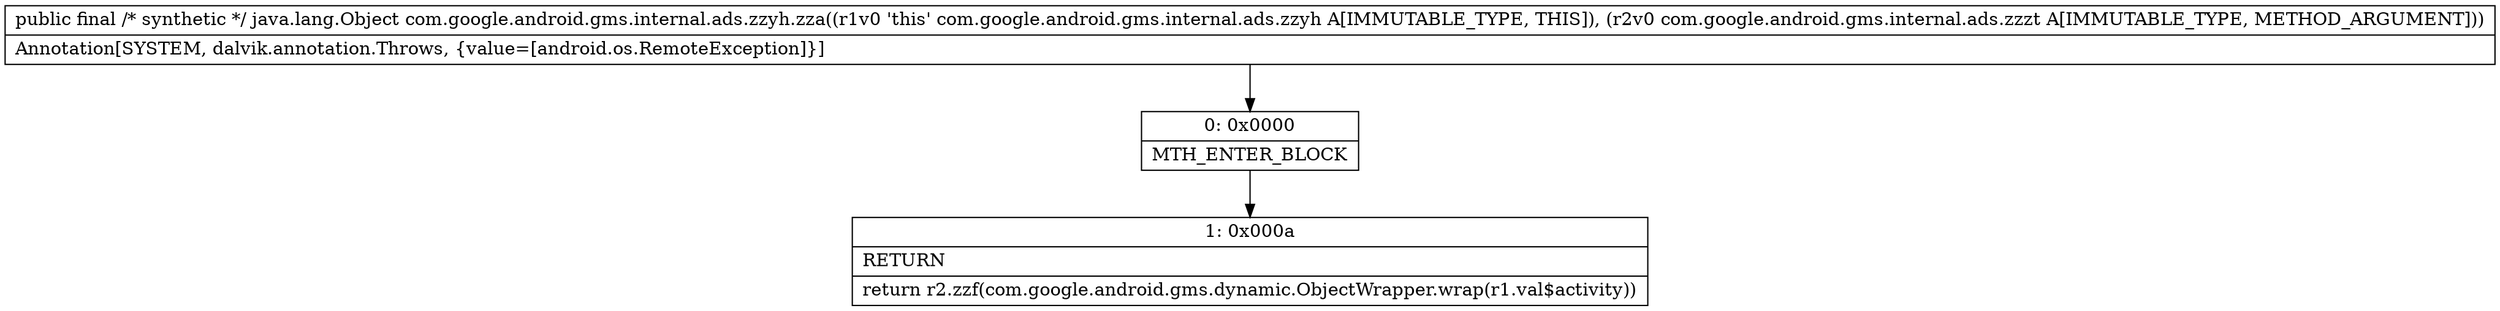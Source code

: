 digraph "CFG forcom.google.android.gms.internal.ads.zzyh.zza(Lcom\/google\/android\/gms\/internal\/ads\/zzzt;)Ljava\/lang\/Object;" {
Node_0 [shape=record,label="{0\:\ 0x0000|MTH_ENTER_BLOCK\l}"];
Node_1 [shape=record,label="{1\:\ 0x000a|RETURN\l|return r2.zzf(com.google.android.gms.dynamic.ObjectWrapper.wrap(r1.val$activity))\l}"];
MethodNode[shape=record,label="{public final \/* synthetic *\/ java.lang.Object com.google.android.gms.internal.ads.zzyh.zza((r1v0 'this' com.google.android.gms.internal.ads.zzyh A[IMMUTABLE_TYPE, THIS]), (r2v0 com.google.android.gms.internal.ads.zzzt A[IMMUTABLE_TYPE, METHOD_ARGUMENT]))  | Annotation[SYSTEM, dalvik.annotation.Throws, \{value=[android.os.RemoteException]\}]\l}"];
MethodNode -> Node_0;
Node_0 -> Node_1;
}

